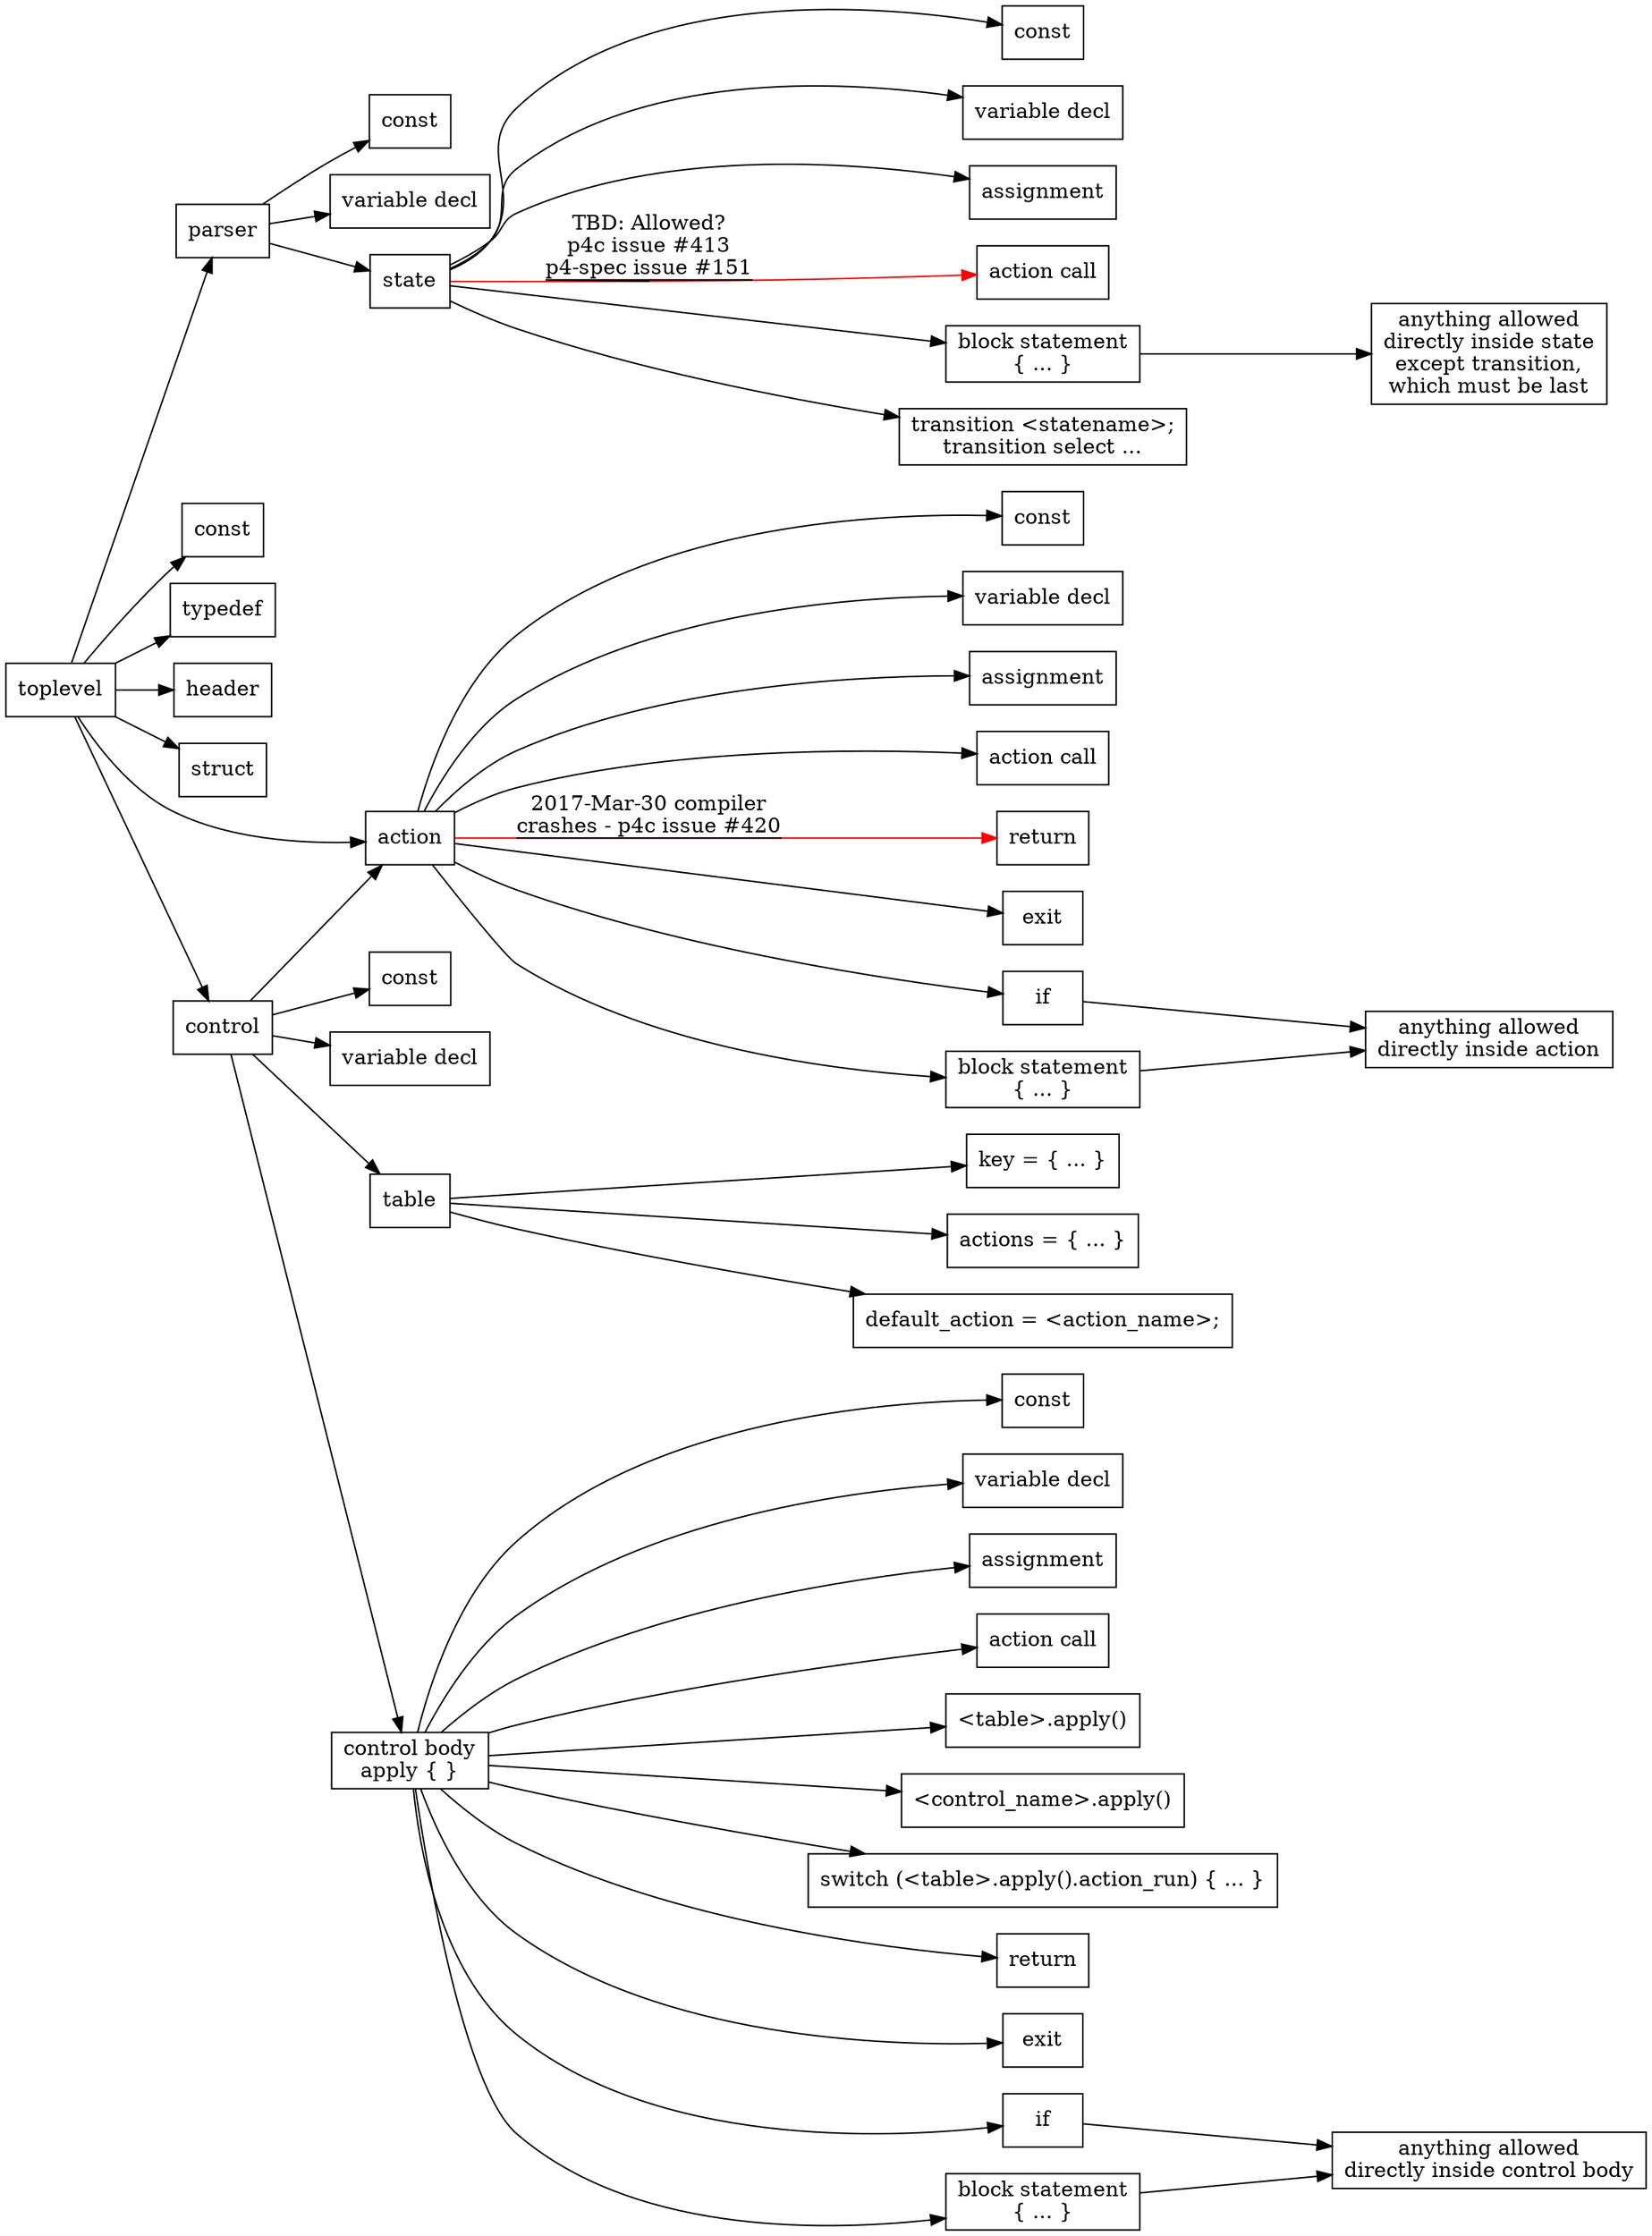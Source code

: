 digraph p4_16_allowed_construct_nesting {

    node [shape=box];
    rankdir=LR;
    
    
    toplevel -> parserDeclaration;
    parserDeclaration [label="parser"];
    toplevel -> constantDeclaration1;
    constantDeclaration1 [label="const"];
    toplevel -> typedefDeclaration;
    typedefDeclaration [label="typedef"];
    toplevel -> headerTypeDeclaration;
    headerTypeDeclaration [label="header"];
    toplevel -> structTypeDeclaration;
    structTypeDeclaration [label="struct"];
    toplevel -> actionDeclaration;
    actionDeclaration [label="action"];
    toplevel -> controlDeclaration;
    controlDeclaration [label="control"];

    // this is 'parser <name> (<parameters>) { ... }'
    parserDeclaration -> constantDeclaration2;
    constantDeclaration2 [label="const"];
    parserDeclaration -> variableDeclaration2;
    variableDeclaration2 [label="variable decl"];
    parserDeclaration -> parserState;

    parserState [label="state"];
    parserState -> constantDeclaration3;
    constantDeclaration3 [label="const"];
    parserState -> variableDeclaration3;
    variableDeclaration3 [label="variable decl"];
    parserState -> assignmentStatement3;
    assignmentStatement3 [label="assignment"];
    parserState -> actionCallStatement3 [color=red label="TBD: Allowed?\np4c issue #413\np4-spec issue #151" decorate=True];
    actionCallStatement3 [label="action call"];
    parserState -> blockStatement3;
    blockStatement3 [label="block statement\n{ ... }"];
    blockStatement3 -> blockStatementInParserState;
    blockStatementInParserState [label="anything allowed\ndirectly inside state\nexcept transition,\nwhich must be last"];
    parserState -> transitionStatement;
    transitionStatement [label="transition <statename>;\ntransition select ..."];

    controlDeclaration -> constantDeclaration4;
    constantDeclaration4 [label="const"];
    controlDeclaration -> variableDeclaration4;
    variableDeclaration4 [label="variable decl"];
    controlDeclaration -> actionDeclaration;
    controlDeclaration -> tableDeclaration;
    controlDeclaration -> controlBody;
    controlBody [label="control body\napply { }"];

    tableDeclaration [label="table"];
    tableDeclaration -> tablePropertyKey;
    tablePropertyKey [label="key = { ... }"];
    tableDeclaration -> tablePropertyActions;
    tablePropertyActions [label="actions = { ... }"];
    tableDeclaration -> tablePropertyDefaultAction;
    tablePropertyDefaultAction [label="default_action = <action_name>;"];

    actionDeclaration -> constantDeclaration5;
    constantDeclaration5 [label="const"];
    actionDeclaration -> variableDeclaration5;
    variableDeclaration5 [label="variable decl"];
    actionDeclaration -> assignmentStatement5;
    assignmentStatement5 [label="assignment"];
    actionDeclaration -> actionCallStatement5;
    actionCallStatement5 [label="action call"];
    actionDeclaration -> returnStatement5 [color=red label="2017-Mar-30 compiler\ncrashes - p4c issue #420" decorate=True];
    returnStatement5 [label="return"];
    actionDeclaration -> exitStatement5;
    exitStatement5 [label="exit"];
    actionDeclaration -> conditionalStatement5;
    conditionalStatement5 [label="if"];
    conditionalStatement5 -> blockStatementInActionDeclaration;
    actionDeclaration -> blockStatement5;
    blockStatement5 [label="block statement\n{ ... }"];
    blockStatement5 -> blockStatementInActionDeclaration;
    blockStatementInActionDeclaration [label="anything allowed\ndirectly inside action"];

    // I am making up actionCallStatement.  It might most closely
    // correspond in P4_16 grammar to assignmentOrMethodCallStatement.
    //actionCallStatement

    controlBody -> constantDeclaration6;
    constantDeclaration6 [label="const"];
    controlBody -> variableDeclaration6;
    variableDeclaration6 [label="variable decl"];
    controlBody -> assignmentStatement6;
    assignmentStatement6 [label="assignment"];
    controlBody -> actionCallStatement6;
    actionCallStatement6 [label="action call"];
    controlBody -> tableApplyCall6;
    tableApplyCall6 [label="<table>.apply()"];
    controlBody -> controlCallStatement6;
    controlCallStatement6 [label="<control_name>.apply()"];
    controlBody -> switchStatement6;
    switchStatement6 [label="switch (<table>.apply().action_run) { ... }"];
    controlBody -> returnStatement6;
    returnStatement6 [label="return"];
    controlBody -> exitStatement6;
    exitStatement6 [label="exit"];
    controlBody -> conditionalStatement6;
    conditionalStatement6 [label="if"];
    conditionalStatement6 -> blockStatementInControlBody;
    controlBody -> blockStatement6;
    blockStatement6 [label="block statement\n{ ... }"];
    blockStatement6 -> blockStatementInControlBody;
    blockStatementInControlBody [label="anything allowed\ndirectly inside control body"];

//    blockStatement [label="block statement\n{ ... }"];
//    blockStatement -> constantDeclaration7;
//    constantDeclaration7 [label="const"];
//    blockStatement -> variableDeclaration7;
//    variableDeclaration7 [label="variable decl"];
//    blockStatement -> actionCallStatement7;
//    actionCallStatement7 [label="action call"];
//    blockStatement -> assignmentStatement7;
//    assignmentStatement7 [label="assignment"];
//    blockStatement -> blockStatement;
//    blockStatement -> conditionalStatement7 [label="unless block is\ninside state" decorate=True];
//    conditionalStatement7 [label="if"];
//    conditionalStatement7 -> conditionalStatement7;
//    blockStatement -> returnStatement7 [label="unless block is\ninside state" decorate=True];
//    returnStatement7 [label="return"];
//    blockStatement -> exitStatement7 [label="unless block is\ninside state" decorate=True];
//    exitStatement7 [label="exit"];
//    blockStatement -> tableApplyCall7 [label="only in\ncontrol body\n'apply'" decorate=True];
//    tableApplyCall7 [label="<table>.apply()"];
//    blockStatement -> switchStatement7 [label="only in\ncontrol body\n'apply'" decorate=True];
//    switchStatement7 [label="switch (<table>.apply().action_run) { ... }"];

//    conditionalStatement [label="if"];
//    conditionalStatement -> conditionalStatement;
}

